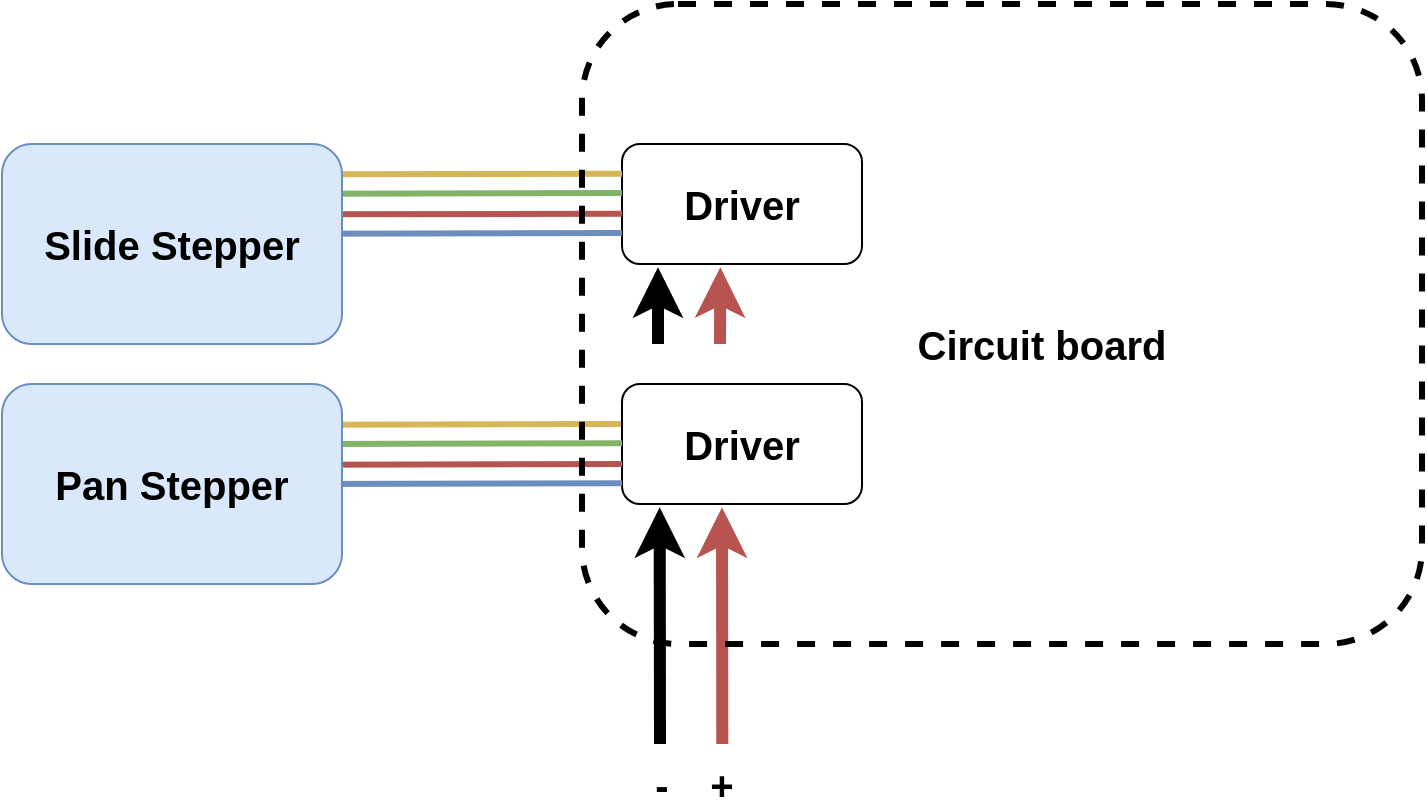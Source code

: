 <mxfile version="14.0.1" type="device"><diagram id="F_XqAAo5tNJHrr87O5bF" name="Page-1"><mxGraphModel dx="985" dy="1772" grid="1" gridSize="10" guides="1" tooltips="1" connect="1" arrows="1" fold="1" page="1" pageScale="1" pageWidth="827" pageHeight="1169" math="0" shadow="0"><root><mxCell id="0"/><mxCell id="1" parent="0"/><mxCell id="nE3ApHQBlMIwZmr2AI9W-15" value="" style="endArrow=none;html=1;strokeWidth=3;entryX=1;entryY=0.5;entryDx=0;entryDy=0;strokeColor=#d6b656;fillColor=#fff2cc;" edge="1" parent="1"><mxGeometry width="50" height="50" relative="1" as="geometry"><mxPoint x="380" y="200" as="sourcePoint"/><mxPoint x="225" y="200.35" as="targetPoint"/></mxGeometry></mxCell><mxCell id="nE3ApHQBlMIwZmr2AI9W-17" value="" style="endArrow=none;html=1;strokeWidth=6;targetPerimeterSpacing=13;endFill=0;startArrow=classic;startFill=1;exitX=0.157;exitY=1.028;exitDx=0;exitDy=0;exitPerimeter=0;" edge="1" parent="1" source="nE3ApHQBlMIwZmr2AI9W-35"><mxGeometry width="50" height="50" relative="1" as="geometry"><mxPoint x="430" y="608" as="sourcePoint"/><mxPoint x="399" y="360" as="targetPoint"/></mxGeometry></mxCell><mxCell id="nE3ApHQBlMIwZmr2AI9W-26" value="&lt;b&gt;&lt;font style=&quot;font-size: 20px&quot;&gt;-&lt;/font&gt;&lt;/b&gt;" style="text;html=1;strokeColor=none;fillColor=none;align=center;verticalAlign=middle;whiteSpace=wrap;rounded=0;" vertex="1" parent="1"><mxGeometry x="330" y="370" width="140" height="20" as="geometry"/></mxCell><mxCell id="nE3ApHQBlMIwZmr2AI9W-28" value="&lt;b&gt;&lt;font style=&quot;font-size: 20px&quot;&gt;+&lt;/font&gt;&lt;/b&gt;" style="text;html=1;strokeColor=none;fillColor=none;align=center;verticalAlign=middle;whiteSpace=wrap;rounded=0;" vertex="1" parent="1"><mxGeometry x="360" y="370" width="140" height="20" as="geometry"/></mxCell><mxCell id="nE3ApHQBlMIwZmr2AI9W-31" value="&lt;b&gt;&lt;font style=&quot;font-size: 20px&quot;&gt;Circuit board&lt;/font&gt;&lt;/b&gt;" style="text;html=1;strokeColor=none;fillColor=none;align=center;verticalAlign=middle;whiteSpace=wrap;rounded=0;" vertex="1" parent="1"><mxGeometry x="520" y="150" width="140" height="20" as="geometry"/></mxCell><mxCell id="nE3ApHQBlMIwZmr2AI9W-35" value="" style="rounded=1;whiteSpace=wrap;html=1;" vertex="1" parent="1"><mxGeometry x="380" y="180" width="120" height="60" as="geometry"/></mxCell><mxCell id="nE3ApHQBlMIwZmr2AI9W-36" value="&lt;b&gt;&lt;font style=&quot;font-size: 20px&quot;&gt;Driver&lt;/font&gt;&lt;/b&gt;" style="text;html=1;strokeColor=none;fillColor=none;align=center;verticalAlign=middle;whiteSpace=wrap;rounded=0;" vertex="1" parent="1"><mxGeometry x="370" y="200" width="140" height="20" as="geometry"/></mxCell><mxCell id="nE3ApHQBlMIwZmr2AI9W-37" value="" style="rounded=1;whiteSpace=wrap;html=1;" vertex="1" parent="1"><mxGeometry x="380" y="60" width="120" height="60" as="geometry"/></mxCell><mxCell id="nE3ApHQBlMIwZmr2AI9W-38" value="&lt;b&gt;&lt;font style=&quot;font-size: 20px&quot;&gt;Driver&lt;/font&gt;&lt;/b&gt;" style="text;html=1;strokeColor=none;fillColor=none;align=center;verticalAlign=middle;whiteSpace=wrap;rounded=0;" vertex="1" parent="1"><mxGeometry x="370" y="80" width="140" height="20" as="geometry"/></mxCell><mxCell id="nE3ApHQBlMIwZmr2AI9W-39" value="" style="endArrow=none;html=1;strokeWidth=3;entryX=1;entryY=0.5;entryDx=0;entryDy=0;strokeColor=#82b366;fillColor=#d5e8d4;" edge="1" parent="1"><mxGeometry width="50" height="50" relative="1" as="geometry"><mxPoint x="380" y="209.66" as="sourcePoint"/><mxPoint x="225" y="210.01" as="targetPoint"/></mxGeometry></mxCell><mxCell id="nE3ApHQBlMIwZmr2AI9W-40" value="" style="endArrow=none;html=1;strokeWidth=3;entryX=1;entryY=0.5;entryDx=0;entryDy=0;strokeColor=#b85450;fillColor=#f8cecc;" edge="1" parent="1"><mxGeometry width="50" height="50" relative="1" as="geometry"><mxPoint x="380" y="220" as="sourcePoint"/><mxPoint x="225" y="220.35" as="targetPoint"/></mxGeometry></mxCell><mxCell id="nE3ApHQBlMIwZmr2AI9W-41" value="" style="endArrow=none;html=1;strokeWidth=3;entryX=1;entryY=0.5;entryDx=0;entryDy=0;strokeColor=#6c8ebf;fillColor=#dae8fc;" edge="1" parent="1"><mxGeometry width="50" height="50" relative="1" as="geometry"><mxPoint x="380" y="229.66" as="sourcePoint"/><mxPoint x="225" y="230.01" as="targetPoint"/></mxGeometry></mxCell><mxCell id="nE3ApHQBlMIwZmr2AI9W-42" value="" style="rounded=1;whiteSpace=wrap;html=1;fillColor=#dae8fc;strokeColor=#6c8ebf;" vertex="1" parent="1"><mxGeometry x="70" y="180" width="170" height="100" as="geometry"/></mxCell><mxCell id="nE3ApHQBlMIwZmr2AI9W-43" value="&lt;b&gt;&lt;font style=&quot;font-size: 20px&quot;&gt;Pan Stepper&lt;/font&gt;&lt;/b&gt;" style="text;html=1;strokeColor=none;fillColor=none;align=center;verticalAlign=middle;whiteSpace=wrap;rounded=0;" vertex="1" parent="1"><mxGeometry x="85" y="220" width="140" height="20" as="geometry"/></mxCell><mxCell id="nE3ApHQBlMIwZmr2AI9W-44" value="" style="endArrow=none;html=1;strokeWidth=3;entryX=1;entryY=0.5;entryDx=0;entryDy=0;strokeColor=#d6b656;fillColor=#fff2cc;" edge="1" parent="1"><mxGeometry width="50" height="50" relative="1" as="geometry"><mxPoint x="380" y="74.83" as="sourcePoint"/><mxPoint x="225" y="75.18" as="targetPoint"/></mxGeometry></mxCell><mxCell id="nE3ApHQBlMIwZmr2AI9W-45" value="" style="endArrow=none;html=1;strokeWidth=3;entryX=1;entryY=0.5;entryDx=0;entryDy=0;strokeColor=#82b366;fillColor=#d5e8d4;" edge="1" parent="1"><mxGeometry width="50" height="50" relative="1" as="geometry"><mxPoint x="380" y="84.49" as="sourcePoint"/><mxPoint x="225" y="84.84" as="targetPoint"/></mxGeometry></mxCell><mxCell id="nE3ApHQBlMIwZmr2AI9W-46" value="" style="endArrow=none;html=1;strokeWidth=3;entryX=1;entryY=0.5;entryDx=0;entryDy=0;strokeColor=#b85450;fillColor=#f8cecc;" edge="1" parent="1"><mxGeometry width="50" height="50" relative="1" as="geometry"><mxPoint x="380" y="94.83" as="sourcePoint"/><mxPoint x="225" y="95.18" as="targetPoint"/></mxGeometry></mxCell><mxCell id="nE3ApHQBlMIwZmr2AI9W-47" value="" style="endArrow=none;html=1;strokeWidth=3;entryX=1;entryY=0.5;entryDx=0;entryDy=0;strokeColor=#6c8ebf;fillColor=#dae8fc;" edge="1" parent="1"><mxGeometry width="50" height="50" relative="1" as="geometry"><mxPoint x="380" y="104.49" as="sourcePoint"/><mxPoint x="225" y="104.84" as="targetPoint"/></mxGeometry></mxCell><mxCell id="nE3ApHQBlMIwZmr2AI9W-48" value="" style="rounded=1;whiteSpace=wrap;html=1;fillColor=#dae8fc;strokeColor=#6c8ebf;" vertex="1" parent="1"><mxGeometry x="70" y="60" width="170" height="100" as="geometry"/></mxCell><mxCell id="nE3ApHQBlMIwZmr2AI9W-49" value="&lt;b&gt;&lt;font style=&quot;font-size: 20px&quot;&gt;Slide Stepper&lt;/font&gt;&lt;/b&gt;" style="text;html=1;strokeColor=none;fillColor=none;align=center;verticalAlign=middle;whiteSpace=wrap;rounded=0;" vertex="1" parent="1"><mxGeometry x="85" y="100" width="140" height="20" as="geometry"/></mxCell><mxCell id="nE3ApHQBlMIwZmr2AI9W-50" value="" style="endArrow=none;html=1;strokeWidth=6;targetPerimeterSpacing=13;endFill=0;startArrow=classic;startFill=1;exitX=0.157;exitY=1.028;exitDx=0;exitDy=0;exitPerimeter=0;fillColor=#f8cecc;strokeColor=#b85450;" edge="1" parent="1"><mxGeometry width="50" height="50" relative="1" as="geometry"><mxPoint x="430.0" y="241.68" as="sourcePoint"/><mxPoint x="430.16" y="360" as="targetPoint"/></mxGeometry></mxCell><mxCell id="nE3ApHQBlMIwZmr2AI9W-51" value="" style="endArrow=none;html=1;strokeWidth=6;targetPerimeterSpacing=13;endFill=0;startArrow=classic;startFill=1;exitX=0.157;exitY=1.028;exitDx=0;exitDy=0;exitPerimeter=0;" edge="1" parent="1"><mxGeometry width="50" height="50" relative="1" as="geometry"><mxPoint x="398.0" y="121.68" as="sourcePoint"/><mxPoint x="398" y="160" as="targetPoint"/></mxGeometry></mxCell><mxCell id="nE3ApHQBlMIwZmr2AI9W-52" value="" style="endArrow=none;html=1;strokeWidth=6;targetPerimeterSpacing=13;endFill=0;startArrow=classic;startFill=1;exitX=0.157;exitY=1.028;exitDx=0;exitDy=0;exitPerimeter=0;fillColor=#f8cecc;strokeColor=#b85450;" edge="1" parent="1"><mxGeometry width="50" height="50" relative="1" as="geometry"><mxPoint x="429.16" y="121.68" as="sourcePoint"/><mxPoint x="429" y="160" as="targetPoint"/></mxGeometry></mxCell><mxCell id="nE3ApHQBlMIwZmr2AI9W-53" value="" style="rounded=1;whiteSpace=wrap;html=1;fillColor=none;dashed=1;strokeWidth=3;" vertex="1" parent="1"><mxGeometry x="360" y="-10" width="420" height="320" as="geometry"/></mxCell></root></mxGraphModel></diagram></mxfile>